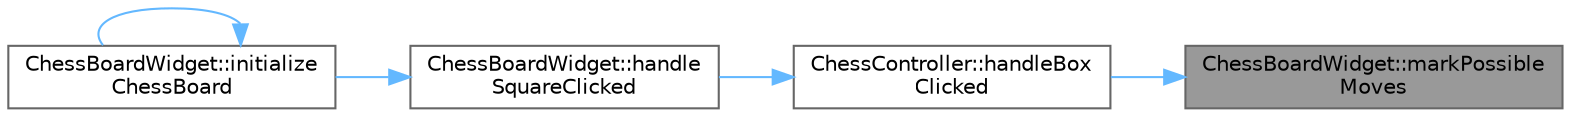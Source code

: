 digraph "ChessBoardWidget::markPossibleMoves"
{
 // LATEX_PDF_SIZE
  bgcolor="transparent";
  edge [fontname=Helvetica,fontsize=10,labelfontname=Helvetica,labelfontsize=10];
  node [fontname=Helvetica,fontsize=10,shape=box,height=0.2,width=0.4];
  rankdir="RL";
  Node1 [id="Node000001",label="ChessBoardWidget::markPossible\lMoves",height=0.2,width=0.4,color="gray40", fillcolor="grey60", style="filled", fontcolor="black",tooltip="Marks the possible moves for the given chess piece on the chessboard."];
  Node1 -> Node2 [id="edge1_Node000001_Node000002",dir="back",color="steelblue1",style="solid",tooltip=" "];
  Node2 [id="Node000002",label="ChessController::handleBox\lClicked",height=0.2,width=0.4,color="grey40", fillcolor="white", style="filled",URL="$class_chess_controller.html#a39a0b8f5fd5ea736c1c0b00297de638a",tooltip="Handles the click event on a chessboard box."];
  Node2 -> Node3 [id="edge2_Node000002_Node000003",dir="back",color="steelblue1",style="solid",tooltip=" "];
  Node3 [id="Node000003",label="ChessBoardWidget::handle\lSquareClicked",height=0.2,width=0.4,color="grey40", fillcolor="white", style="filled",URL="$class_chess_board_widget.html#a4908fafe4bd7fb814d8767534eb85fa5",tooltip="Handles the click event on a chessboard square."];
  Node3 -> Node4 [id="edge3_Node000003_Node000004",dir="back",color="steelblue1",style="solid",tooltip=" "];
  Node4 [id="Node000004",label="ChessBoardWidget::initialize\lChessBoard",height=0.2,width=0.4,color="grey40", fillcolor="white", style="filled",URL="$class_chess_board_widget.html#a465e9c198c5511ffca7ebd5d741643cb",tooltip="Initializes the chessboard and starts the game."];
  Node4 -> Node4 [id="edge4_Node000004_Node000004",dir="back",color="steelblue1",style="solid",tooltip=" "];
}
